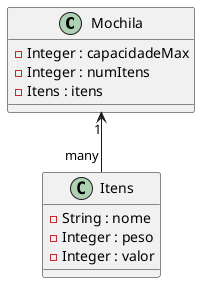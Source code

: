 @startuml
'https://plantuml.com/class-diagram

Mochila "1" <-- "many" Itens

class Mochila{
    -Integer : capacidadeMax
    -Integer : numItens
    -Itens : itens
}

class Itens{
   -String : nome
   -Integer : peso
   -Integer : valor
}
@enduml